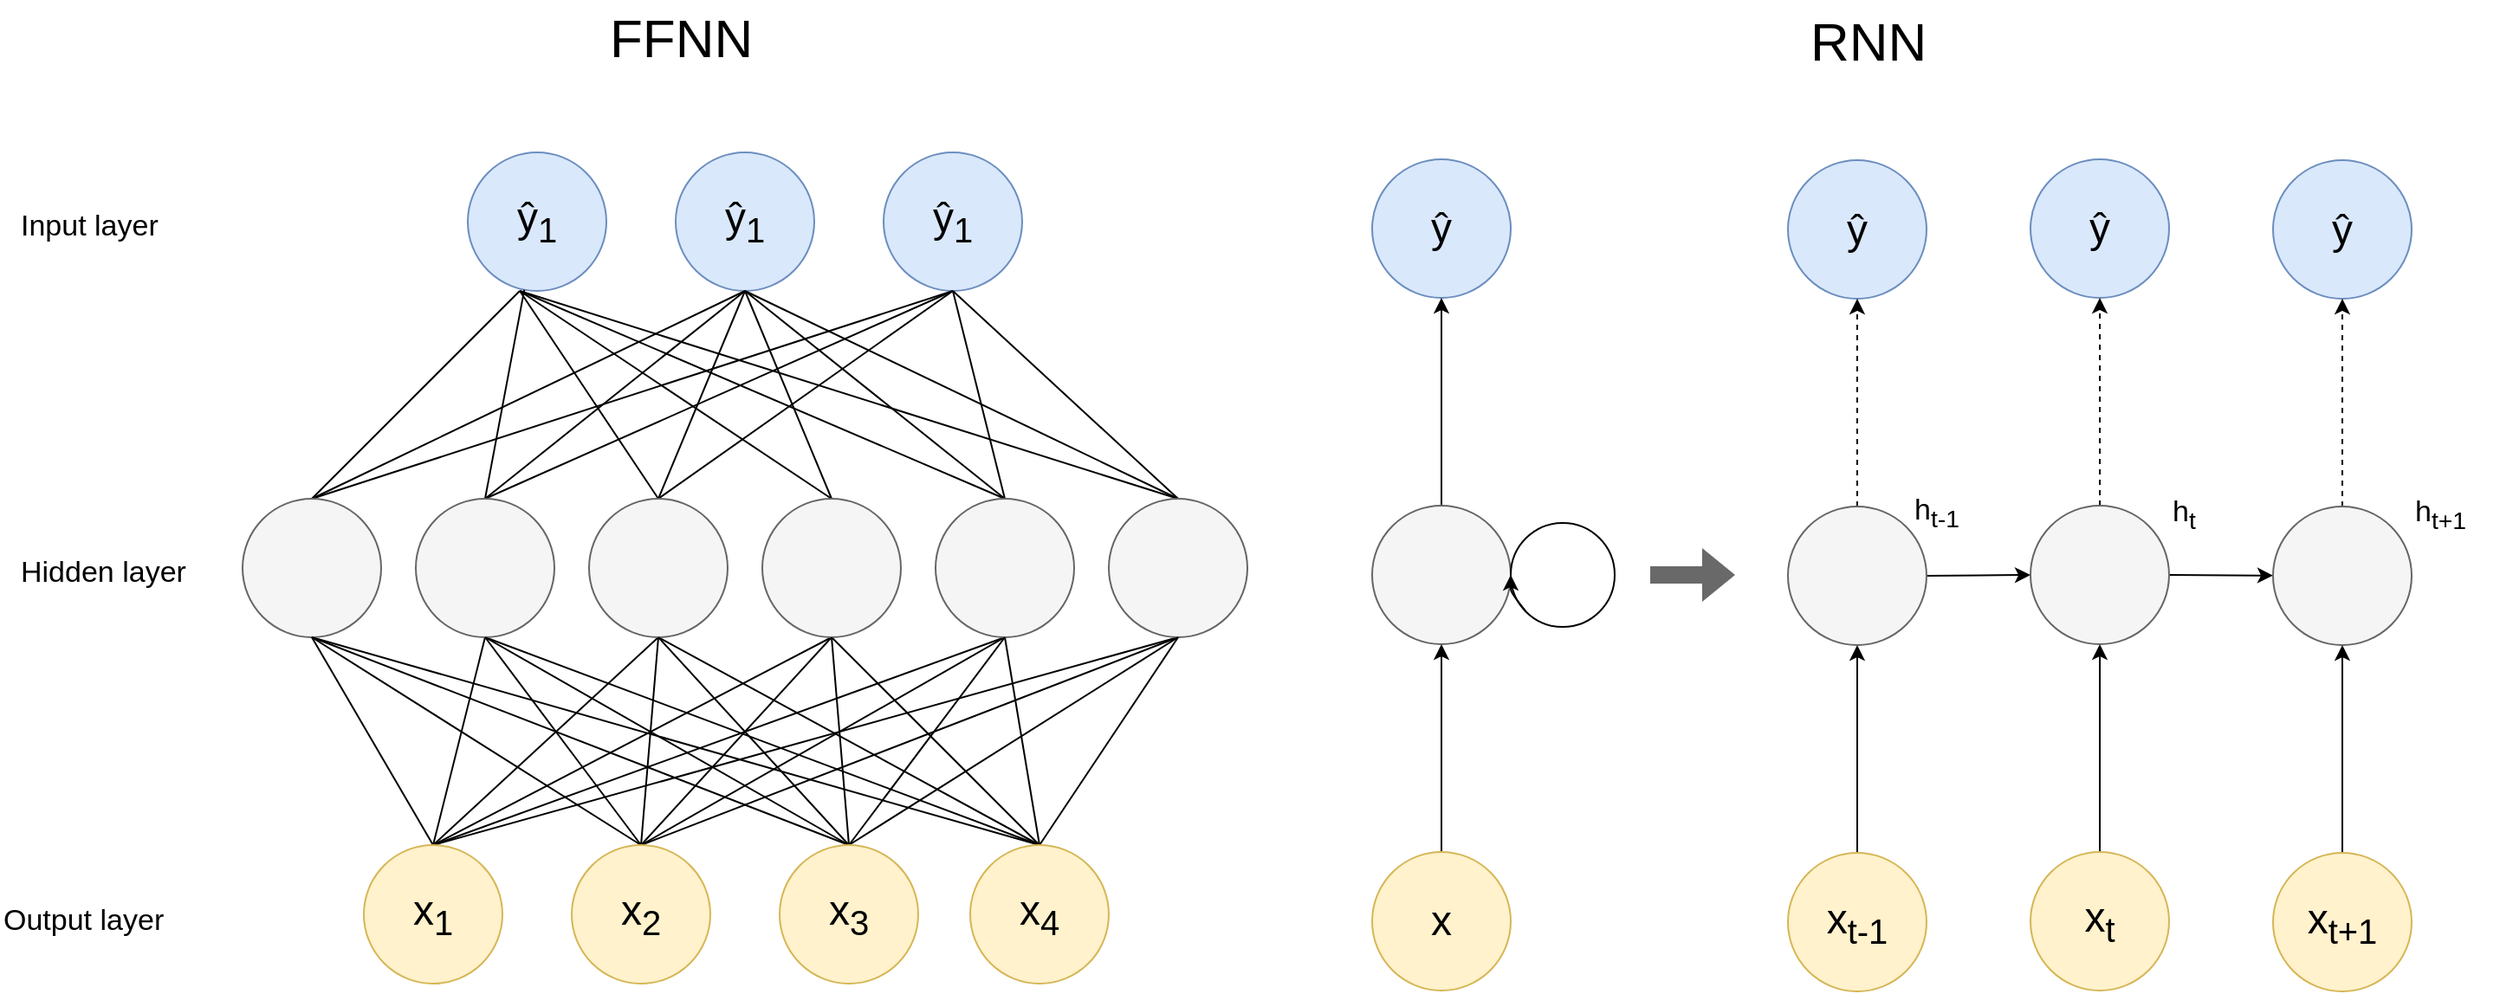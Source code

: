 <mxfile version="12.0.2" type="google" pages="1"><diagram id="6tZ1DH7E6ny4PD2339aO" name="Page-1"><mxGraphModel dx="1408" dy="731" grid="1" gridSize="10" guides="1" tooltips="1" connect="1" arrows="1" fold="1" page="1" pageScale="1" pageWidth="827" pageHeight="1169" math="0" shadow="0"><root><mxCell id="0"/><mxCell id="1" parent="0"/><mxCell id="3XnDfPfUMfJnyIYUc-AN-1" value="&lt;font style=&quot;font-size: 24px&quot;&gt;ŷ&lt;sub&gt;1&lt;/sub&gt;&lt;/font&gt;" style="ellipse;whiteSpace=wrap;html=1;aspect=fixed;fillColor=#dae8fc;strokeColor=#6c8ebf;" parent="1" vertex="1"><mxGeometry x="300" y="129" width="80" height="80" as="geometry"/></mxCell><mxCell id="3XnDfPfUMfJnyIYUc-AN-2" value="&lt;font style=&quot;font-size: 24px&quot;&gt;&lt;span&gt;ŷ&lt;/span&gt;&lt;sub&gt;1&lt;/sub&gt;&lt;/font&gt;" style="ellipse;whiteSpace=wrap;html=1;aspect=fixed;fillColor=#dae8fc;strokeColor=#6c8ebf;" parent="1" vertex="1"><mxGeometry x="420" y="129" width="80" height="80" as="geometry"/></mxCell><mxCell id="3XnDfPfUMfJnyIYUc-AN-27" style="edgeStyle=none;rounded=0;orthogonalLoop=1;jettySize=auto;html=1;exitX=0.5;exitY=1;exitDx=0;exitDy=0;endArrow=none;endFill=0;" parent="1" source="3XnDfPfUMfJnyIYUc-AN-3" edge="1"><mxGeometry relative="1" as="geometry"><mxPoint x="410" y="329" as="targetPoint"/></mxGeometry></mxCell><mxCell id="3XnDfPfUMfJnyIYUc-AN-3" value="&lt;font style=&quot;font-size: 24px&quot;&gt;&lt;span&gt;ŷ&lt;/span&gt;&lt;sub&gt;1&lt;/sub&gt;&lt;/font&gt;" style="ellipse;whiteSpace=wrap;html=1;aspect=fixed;fillColor=#dae8fc;strokeColor=#6c8ebf;" parent="1" vertex="1"><mxGeometry x="540" y="129" width="80" height="80" as="geometry"/></mxCell><mxCell id="3XnDfPfUMfJnyIYUc-AN-15" style="rounded=0;orthogonalLoop=1;jettySize=auto;html=1;exitX=0.5;exitY=0;exitDx=0;exitDy=0;entryX=0.375;entryY=1;entryDx=0;entryDy=0;endArrow=none;endFill=0;entryPerimeter=0;" parent="1" source="3XnDfPfUMfJnyIYUc-AN-4" target="3XnDfPfUMfJnyIYUc-AN-1" edge="1"><mxGeometry relative="1" as="geometry"/></mxCell><mxCell id="3XnDfPfUMfJnyIYUc-AN-21" style="edgeStyle=none;rounded=0;orthogonalLoop=1;jettySize=auto;html=1;exitX=0.5;exitY=0;exitDx=0;exitDy=0;entryX=0.5;entryY=1;entryDx=0;entryDy=0;endArrow=none;endFill=0;" parent="1" source="3XnDfPfUMfJnyIYUc-AN-4" target="3XnDfPfUMfJnyIYUc-AN-2" edge="1"><mxGeometry relative="1" as="geometry"/></mxCell><mxCell id="3XnDfPfUMfJnyIYUc-AN-29" style="edgeStyle=none;rounded=0;orthogonalLoop=1;jettySize=auto;html=1;exitX=0.5;exitY=0;exitDx=0;exitDy=0;endArrow=none;endFill=0;" parent="1" source="3XnDfPfUMfJnyIYUc-AN-4" edge="1"><mxGeometry relative="1" as="geometry"><mxPoint x="580" y="209" as="targetPoint"/></mxGeometry></mxCell><mxCell id="3XnDfPfUMfJnyIYUc-AN-52" style="edgeStyle=none;rounded=0;orthogonalLoop=1;jettySize=auto;html=1;exitX=0.5;exitY=1;exitDx=0;exitDy=0;endArrow=none;endFill=0;entryX=0.5;entryY=0;entryDx=0;entryDy=0;" parent="1" source="3XnDfPfUMfJnyIYUc-AN-4" target="3XnDfPfUMfJnyIYUc-AN-14" edge="1"><mxGeometry relative="1" as="geometry"><mxPoint x="570" y="529" as="targetPoint"/></mxGeometry></mxCell><mxCell id="3XnDfPfUMfJnyIYUc-AN-4" value="" style="ellipse;whiteSpace=wrap;html=1;aspect=fixed;fillColor=#f5f5f5;strokeColor=#666666;fontColor=#333333;" parent="1" vertex="1"><mxGeometry x="170" y="329" width="80" height="80" as="geometry"/></mxCell><mxCell id="3XnDfPfUMfJnyIYUc-AN-16" style="edgeStyle=none;rounded=0;orthogonalLoop=1;jettySize=auto;html=1;exitX=0.5;exitY=0;exitDx=0;exitDy=0;endArrow=none;endFill=0;" parent="1" source="3XnDfPfUMfJnyIYUc-AN-6" target="3XnDfPfUMfJnyIYUc-AN-1" edge="1"><mxGeometry relative="1" as="geometry"/></mxCell><mxCell id="3XnDfPfUMfJnyIYUc-AN-22" style="edgeStyle=none;rounded=0;orthogonalLoop=1;jettySize=auto;html=1;exitX=0.5;exitY=0;exitDx=0;exitDy=0;endArrow=none;endFill=0;" parent="1" source="3XnDfPfUMfJnyIYUc-AN-6" edge="1"><mxGeometry relative="1" as="geometry"><mxPoint x="460" y="209" as="targetPoint"/></mxGeometry></mxCell><mxCell id="3XnDfPfUMfJnyIYUc-AN-28" style="edgeStyle=none;rounded=0;orthogonalLoop=1;jettySize=auto;html=1;exitX=0.5;exitY=0;exitDx=0;exitDy=0;endArrow=none;endFill=0;" parent="1" source="3XnDfPfUMfJnyIYUc-AN-6" edge="1"><mxGeometry relative="1" as="geometry"><mxPoint x="580" y="209" as="targetPoint"/></mxGeometry></mxCell><mxCell id="3XnDfPfUMfJnyIYUc-AN-36" style="edgeStyle=none;rounded=0;orthogonalLoop=1;jettySize=auto;html=1;exitX=0.5;exitY=1;exitDx=0;exitDy=0;entryX=0.5;entryY=0;entryDx=0;entryDy=0;endArrow=none;endFill=0;" parent="1" source="3XnDfPfUMfJnyIYUc-AN-6" target="3XnDfPfUMfJnyIYUc-AN-12" edge="1"><mxGeometry relative="1" as="geometry"/></mxCell><mxCell id="3XnDfPfUMfJnyIYUc-AN-42" style="edgeStyle=none;rounded=0;orthogonalLoop=1;jettySize=auto;html=1;exitX=0.5;exitY=1;exitDx=0;exitDy=0;endArrow=none;endFill=0;entryX=0.5;entryY=0;entryDx=0;entryDy=0;" parent="1" source="3XnDfPfUMfJnyIYUc-AN-6" target="3XnDfPfUMfJnyIYUc-AN-13" edge="1"><mxGeometry relative="1" as="geometry"><mxPoint x="460" y="529" as="targetPoint"/></mxGeometry></mxCell><mxCell id="3XnDfPfUMfJnyIYUc-AN-51" style="edgeStyle=none;rounded=0;orthogonalLoop=1;jettySize=auto;html=1;exitX=0.5;exitY=1;exitDx=0;exitDy=0;endArrow=none;endFill=0;entryX=0.5;entryY=0;entryDx=0;entryDy=0;" parent="1" source="3XnDfPfUMfJnyIYUc-AN-6" target="3XnDfPfUMfJnyIYUc-AN-14" edge="1"><mxGeometry relative="1" as="geometry"><mxPoint x="580" y="529" as="targetPoint"/></mxGeometry></mxCell><mxCell id="3XnDfPfUMfJnyIYUc-AN-6" value="" style="ellipse;whiteSpace=wrap;html=1;aspect=fixed;fillColor=#f5f5f5;strokeColor=#666666;fontColor=#333333;" parent="1" vertex="1"><mxGeometry x="270" y="329" width="80" height="80" as="geometry"/></mxCell><mxCell id="3XnDfPfUMfJnyIYUc-AN-17" style="edgeStyle=none;rounded=0;orthogonalLoop=1;jettySize=auto;html=1;exitX=0.5;exitY=0;exitDx=0;exitDy=0;endArrow=none;endFill=0;" parent="1" source="3XnDfPfUMfJnyIYUc-AN-8" edge="1"><mxGeometry relative="1" as="geometry"><mxPoint x="330" y="209" as="targetPoint"/></mxGeometry></mxCell><mxCell id="3XnDfPfUMfJnyIYUc-AN-23" style="edgeStyle=none;rounded=0;orthogonalLoop=1;jettySize=auto;html=1;exitX=0.5;exitY=0;exitDx=0;exitDy=0;endArrow=none;endFill=0;" parent="1" source="3XnDfPfUMfJnyIYUc-AN-8" edge="1"><mxGeometry relative="1" as="geometry"><mxPoint x="460" y="209" as="targetPoint"/></mxGeometry></mxCell><mxCell id="3XnDfPfUMfJnyIYUc-AN-37" style="edgeStyle=none;rounded=0;orthogonalLoop=1;jettySize=auto;html=1;exitX=0.5;exitY=1;exitDx=0;exitDy=0;endArrow=none;endFill=0;" parent="1" source="3XnDfPfUMfJnyIYUc-AN-8" edge="1"><mxGeometry relative="1" as="geometry"><mxPoint x="280" y="529" as="targetPoint"/></mxGeometry></mxCell><mxCell id="3XnDfPfUMfJnyIYUc-AN-43" style="edgeStyle=none;rounded=0;orthogonalLoop=1;jettySize=auto;html=1;exitX=0.5;exitY=1;exitDx=0;exitDy=0;endArrow=none;endFill=0;entryX=0.5;entryY=0;entryDx=0;entryDy=0;" parent="1" source="3XnDfPfUMfJnyIYUc-AN-8" target="3XnDfPfUMfJnyIYUc-AN-13" edge="1"><mxGeometry relative="1" as="geometry"><mxPoint x="400" y="519" as="targetPoint"/></mxGeometry></mxCell><mxCell id="3XnDfPfUMfJnyIYUc-AN-50" style="edgeStyle=none;rounded=0;orthogonalLoop=1;jettySize=auto;html=1;exitX=0.5;exitY=1;exitDx=0;exitDy=0;endArrow=none;endFill=0;" parent="1" source="3XnDfPfUMfJnyIYUc-AN-8" edge="1"><mxGeometry relative="1" as="geometry"><mxPoint x="630" y="529" as="targetPoint"/></mxGeometry></mxCell><mxCell id="3XnDfPfUMfJnyIYUc-AN-8" value="" style="ellipse;whiteSpace=wrap;html=1;aspect=fixed;fillColor=#f5f5f5;strokeColor=#666666;fontColor=#333333;" parent="1" vertex="1"><mxGeometry x="370" y="329" width="80" height="80" as="geometry"/></mxCell><mxCell id="3XnDfPfUMfJnyIYUc-AN-18" style="edgeStyle=none;rounded=0;orthogonalLoop=1;jettySize=auto;html=1;exitX=0.5;exitY=0;exitDx=0;exitDy=0;endArrow=none;endFill=0;" parent="1" source="3XnDfPfUMfJnyIYUc-AN-9" edge="1"><mxGeometry relative="1" as="geometry"><mxPoint x="330" y="209" as="targetPoint"/></mxGeometry></mxCell><mxCell id="3XnDfPfUMfJnyIYUc-AN-24" style="edgeStyle=none;rounded=0;orthogonalLoop=1;jettySize=auto;html=1;exitX=0.5;exitY=0;exitDx=0;exitDy=0;endArrow=none;endFill=0;" parent="1" source="3XnDfPfUMfJnyIYUc-AN-9" edge="1"><mxGeometry relative="1" as="geometry"><mxPoint x="460" y="209" as="targetPoint"/></mxGeometry></mxCell><mxCell id="3XnDfPfUMfJnyIYUc-AN-38" style="edgeStyle=none;rounded=0;orthogonalLoop=1;jettySize=auto;html=1;exitX=0.5;exitY=1;exitDx=0;exitDy=0;endArrow=none;endFill=0;" parent="1" source="3XnDfPfUMfJnyIYUc-AN-9" edge="1"><mxGeometry relative="1" as="geometry"><mxPoint x="280" y="529" as="targetPoint"/></mxGeometry></mxCell><mxCell id="3XnDfPfUMfJnyIYUc-AN-44" style="edgeStyle=none;rounded=0;orthogonalLoop=1;jettySize=auto;html=1;exitX=0.5;exitY=1;exitDx=0;exitDy=0;endArrow=none;endFill=0;entryX=0.5;entryY=0;entryDx=0;entryDy=0;" parent="1" source="3XnDfPfUMfJnyIYUc-AN-9" target="3XnDfPfUMfJnyIYUc-AN-13" edge="1"><mxGeometry relative="1" as="geometry"><mxPoint x="460" y="529" as="targetPoint"/></mxGeometry></mxCell><mxCell id="3XnDfPfUMfJnyIYUc-AN-49" style="edgeStyle=none;rounded=0;orthogonalLoop=1;jettySize=auto;html=1;exitX=0.5;exitY=1;exitDx=0;exitDy=0;endArrow=none;endFill=0;entryX=0.5;entryY=0;entryDx=0;entryDy=0;" parent="1" source="3XnDfPfUMfJnyIYUc-AN-9" target="3XnDfPfUMfJnyIYUc-AN-14" edge="1"><mxGeometry relative="1" as="geometry"><mxPoint x="580" y="529" as="targetPoint"/></mxGeometry></mxCell><mxCell id="3XnDfPfUMfJnyIYUc-AN-9" value="" style="ellipse;whiteSpace=wrap;html=1;aspect=fixed;fillColor=#f5f5f5;strokeColor=#666666;fontColor=#333333;" parent="1" vertex="1"><mxGeometry x="470" y="329" width="80" height="80" as="geometry"/></mxCell><mxCell id="3XnDfPfUMfJnyIYUc-AN-19" style="edgeStyle=none;rounded=0;orthogonalLoop=1;jettySize=auto;html=1;exitX=0.5;exitY=0;exitDx=0;exitDy=0;endArrow=none;endFill=0;" parent="1" source="3XnDfPfUMfJnyIYUc-AN-10" edge="1"><mxGeometry relative="1" as="geometry"><mxPoint x="330" y="209" as="targetPoint"/></mxGeometry></mxCell><mxCell id="3XnDfPfUMfJnyIYUc-AN-25" style="edgeStyle=none;rounded=0;orthogonalLoop=1;jettySize=auto;html=1;exitX=0.5;exitY=0;exitDx=0;exitDy=0;endArrow=none;endFill=0;" parent="1" source="3XnDfPfUMfJnyIYUc-AN-10" edge="1"><mxGeometry relative="1" as="geometry"><mxPoint x="460" y="209" as="targetPoint"/></mxGeometry></mxCell><mxCell id="3XnDfPfUMfJnyIYUc-AN-30" style="edgeStyle=none;rounded=0;orthogonalLoop=1;jettySize=auto;html=1;exitX=0.5;exitY=0;exitDx=0;exitDy=0;endArrow=none;endFill=0;" parent="1" source="3XnDfPfUMfJnyIYUc-AN-10" edge="1"><mxGeometry relative="1" as="geometry"><mxPoint x="580" y="209" as="targetPoint"/></mxGeometry></mxCell><mxCell id="3XnDfPfUMfJnyIYUc-AN-39" style="edgeStyle=none;rounded=0;orthogonalLoop=1;jettySize=auto;html=1;exitX=0.5;exitY=1;exitDx=0;exitDy=0;endArrow=none;endFill=0;" parent="1" source="3XnDfPfUMfJnyIYUc-AN-10" edge="1"><mxGeometry relative="1" as="geometry"><mxPoint x="280" y="529" as="targetPoint"/></mxGeometry></mxCell><mxCell id="3XnDfPfUMfJnyIYUc-AN-45" style="edgeStyle=none;rounded=0;orthogonalLoop=1;jettySize=auto;html=1;exitX=0.5;exitY=1;exitDx=0;exitDy=0;endArrow=none;endFill=0;entryX=0.5;entryY=0;entryDx=0;entryDy=0;" parent="1" source="3XnDfPfUMfJnyIYUc-AN-10" target="3XnDfPfUMfJnyIYUc-AN-13" edge="1"><mxGeometry relative="1" as="geometry"><mxPoint x="460" y="529" as="targetPoint"/></mxGeometry></mxCell><mxCell id="3XnDfPfUMfJnyIYUc-AN-48" style="edgeStyle=none;rounded=0;orthogonalLoop=1;jettySize=auto;html=1;exitX=0.5;exitY=1;exitDx=0;exitDy=0;entryX=0.5;entryY=0;entryDx=0;entryDy=0;endArrow=none;endFill=0;" parent="1" source="3XnDfPfUMfJnyIYUc-AN-10" target="3XnDfPfUMfJnyIYUc-AN-14" edge="1"><mxGeometry relative="1" as="geometry"/></mxCell><mxCell id="3XnDfPfUMfJnyIYUc-AN-10" value="" style="ellipse;whiteSpace=wrap;html=1;aspect=fixed;fillColor=#f5f5f5;strokeColor=#666666;fontColor=#333333;" parent="1" vertex="1"><mxGeometry x="570" y="329" width="80" height="80" as="geometry"/></mxCell><mxCell id="3XnDfPfUMfJnyIYUc-AN-20" style="edgeStyle=none;rounded=0;orthogonalLoop=1;jettySize=auto;html=1;exitX=0.5;exitY=0;exitDx=0;exitDy=0;endArrow=none;endFill=0;" parent="1" source="3XnDfPfUMfJnyIYUc-AN-11" edge="1"><mxGeometry relative="1" as="geometry"><mxPoint x="330" y="209" as="targetPoint"/></mxGeometry></mxCell><mxCell id="3XnDfPfUMfJnyIYUc-AN-26" style="edgeStyle=none;rounded=0;orthogonalLoop=1;jettySize=auto;html=1;exitX=0.5;exitY=0;exitDx=0;exitDy=0;entryX=0.5;entryY=1;entryDx=0;entryDy=0;endArrow=none;endFill=0;" parent="1" source="3XnDfPfUMfJnyIYUc-AN-11" target="3XnDfPfUMfJnyIYUc-AN-2" edge="1"><mxGeometry relative="1" as="geometry"/></mxCell><mxCell id="3XnDfPfUMfJnyIYUc-AN-31" style="edgeStyle=none;rounded=0;orthogonalLoop=1;jettySize=auto;html=1;exitX=0.5;exitY=0;exitDx=0;exitDy=0;endArrow=none;endFill=0;" parent="1" source="3XnDfPfUMfJnyIYUc-AN-11" edge="1"><mxGeometry relative="1" as="geometry"><mxPoint x="580" y="209" as="targetPoint"/></mxGeometry></mxCell><mxCell id="3XnDfPfUMfJnyIYUc-AN-40" style="edgeStyle=none;rounded=0;orthogonalLoop=1;jettySize=auto;html=1;exitX=0.5;exitY=1;exitDx=0;exitDy=0;endArrow=none;endFill=0;" parent="1" source="3XnDfPfUMfJnyIYUc-AN-11" edge="1"><mxGeometry relative="1" as="geometry"><mxPoint x="280" y="529" as="targetPoint"/></mxGeometry></mxCell><mxCell id="3XnDfPfUMfJnyIYUc-AN-46" style="edgeStyle=none;rounded=0;orthogonalLoop=1;jettySize=auto;html=1;exitX=0.5;exitY=1;exitDx=0;exitDy=0;endArrow=none;endFill=0;entryX=0.5;entryY=0;entryDx=0;entryDy=0;" parent="1" source="3XnDfPfUMfJnyIYUc-AN-11" target="3XnDfPfUMfJnyIYUc-AN-13" edge="1"><mxGeometry relative="1" as="geometry"><mxPoint x="460" y="529" as="targetPoint"/></mxGeometry></mxCell><mxCell id="3XnDfPfUMfJnyIYUc-AN-11" value="" style="ellipse;whiteSpace=wrap;html=1;aspect=fixed;fillColor=#f5f5f5;strokeColor=#666666;fontColor=#333333;" parent="1" vertex="1"><mxGeometry x="670" y="329" width="80" height="80" as="geometry"/></mxCell><mxCell id="3XnDfPfUMfJnyIYUc-AN-35" style="edgeStyle=none;rounded=0;orthogonalLoop=1;jettySize=auto;html=1;exitX=0.5;exitY=0;exitDx=0;exitDy=0;entryX=0.5;entryY=1;entryDx=0;entryDy=0;endArrow=none;endFill=0;" parent="1" source="3XnDfPfUMfJnyIYUc-AN-12" target="3XnDfPfUMfJnyIYUc-AN-4" edge="1"><mxGeometry relative="1" as="geometry"/></mxCell><mxCell id="3XnDfPfUMfJnyIYUc-AN-12" value="&lt;font style=&quot;font-size: 24px&quot;&gt;x&lt;sub&gt;1&lt;/sub&gt;&lt;/font&gt;" style="ellipse;whiteSpace=wrap;html=1;aspect=fixed;fillColor=#fff2cc;strokeColor=#d6b656;" parent="1" vertex="1"><mxGeometry x="240" y="529" width="80" height="80" as="geometry"/></mxCell><mxCell id="3XnDfPfUMfJnyIYUc-AN-41" style="edgeStyle=none;rounded=0;orthogonalLoop=1;jettySize=auto;html=1;exitX=0.5;exitY=0;exitDx=0;exitDy=0;entryX=0.5;entryY=1;entryDx=0;entryDy=0;endArrow=none;endFill=0;" parent="1" source="3XnDfPfUMfJnyIYUc-AN-13" target="3XnDfPfUMfJnyIYUc-AN-4" edge="1"><mxGeometry relative="1" as="geometry"/></mxCell><mxCell id="3XnDfPfUMfJnyIYUc-AN-13" value="&lt;font style=&quot;font-size: 24px&quot;&gt;x&lt;sub&gt;2&lt;/sub&gt;&lt;/font&gt;" style="ellipse;whiteSpace=wrap;html=1;aspect=fixed;fillColor=#fff2cc;strokeColor=#d6b656;" parent="1" vertex="1"><mxGeometry x="360" y="529" width="80" height="80" as="geometry"/></mxCell><mxCell id="3XnDfPfUMfJnyIYUc-AN-47" style="edgeStyle=none;rounded=0;orthogonalLoop=1;jettySize=auto;html=1;exitX=0.5;exitY=0;exitDx=0;exitDy=0;endArrow=none;endFill=0;" parent="1" source="3XnDfPfUMfJnyIYUc-AN-14" edge="1"><mxGeometry relative="1" as="geometry"><mxPoint x="710" y="409" as="targetPoint"/></mxGeometry></mxCell><mxCell id="3XnDfPfUMfJnyIYUc-AN-14" value="&lt;font style=&quot;font-size: 24px&quot;&gt;x&lt;sub&gt;4&lt;/sub&gt;&lt;/font&gt;" style="ellipse;whiteSpace=wrap;html=1;aspect=fixed;fillColor=#fff2cc;strokeColor=#d6b656;" parent="1" vertex="1"><mxGeometry x="590" y="529" width="80" height="80" as="geometry"/></mxCell><mxCell id="3XnDfPfUMfJnyIYUc-AN-57" value="&lt;span&gt;&lt;font style=&quot;font-size: 24px&quot;&gt;ŷ&lt;/font&gt;&lt;/span&gt;" style="ellipse;whiteSpace=wrap;html=1;aspect=fixed;fillColor=#dae8fc;strokeColor=#6c8ebf;" parent="1" vertex="1"><mxGeometry x="822" y="133" width="80" height="80" as="geometry"/></mxCell><mxCell id="3XnDfPfUMfJnyIYUc-AN-58" style="edgeStyle=none;rounded=0;orthogonalLoop=1;jettySize=auto;html=1;exitX=0.5;exitY=0;exitDx=0;exitDy=0;endArrow=classic;endFill=1;" parent="1" source="3XnDfPfUMfJnyIYUc-AN-61" edge="1"><mxGeometry relative="1" as="geometry"><mxPoint x="862" y="213" as="targetPoint"/><mxPoint x="892" y="333" as="sourcePoint"/></mxGeometry></mxCell><mxCell id="3XnDfPfUMfJnyIYUc-AN-59" style="edgeStyle=none;rounded=0;orthogonalLoop=1;jettySize=auto;html=1;exitX=0.5;exitY=1;exitDx=0;exitDy=0;entryX=0.5;entryY=0;entryDx=0;entryDy=0;endArrow=none;endFill=0;startArrow=classic;startFill=1;" parent="1" source="3XnDfPfUMfJnyIYUc-AN-61" target="3XnDfPfUMfJnyIYUc-AN-60" edge="1"><mxGeometry relative="1" as="geometry"><mxPoint x="892" y="413" as="sourcePoint"/></mxGeometry></mxCell><mxCell id="3XnDfPfUMfJnyIYUc-AN-60" value="&lt;font style=&quot;font-size: 24px&quot;&gt;x&lt;/font&gt;" style="ellipse;whiteSpace=wrap;html=1;aspect=fixed;fillColor=#fff2cc;strokeColor=#d6b656;" parent="1" vertex="1"><mxGeometry x="822" y="533" width="80" height="80" as="geometry"/></mxCell><mxCell id="3XnDfPfUMfJnyIYUc-AN-61" value="" style="ellipse;whiteSpace=wrap;html=1;aspect=fixed;fillColor=#f5f5f5;strokeColor=#666666;fontColor=#333333;" parent="1" vertex="1"><mxGeometry x="822" y="333" width="80" height="80" as="geometry"/></mxCell><mxCell id="3XnDfPfUMfJnyIYUc-AN-64" value="" style="ellipse;whiteSpace=wrap;html=1;aspect=fixed;" parent="1" vertex="1"><mxGeometry x="902" y="343" width="60" height="60" as="geometry"/></mxCell><mxCell id="3XnDfPfUMfJnyIYUc-AN-65" value="" style="endArrow=classic;html=1;exitX=0;exitY=1;exitDx=0;exitDy=0;entryX=0;entryY=0.5;entryDx=0;entryDy=0;" parent="1" source="3XnDfPfUMfJnyIYUc-AN-64" target="3XnDfPfUMfJnyIYUc-AN-64" edge="1"><mxGeometry width="50" height="50" relative="1" as="geometry"><mxPoint x="742" y="463" as="sourcePoint"/><mxPoint x="792" y="413" as="targetPoint"/><Array as="points"><mxPoint x="902" y="383"/></Array></mxGeometry></mxCell><mxCell id="3XnDfPfUMfJnyIYUc-AN-68" style="edgeStyle=none;curved=1;orthogonalLoop=1;jettySize=auto;html=1;exitX=0.5;exitY=0;exitDx=0;exitDy=0;entryX=0.5;entryY=1;entryDx=0;entryDy=0;endArrow=none;endFill=0;" parent="1" source="3XnDfPfUMfJnyIYUc-AN-67" target="3XnDfPfUMfJnyIYUc-AN-11" edge="1"><mxGeometry relative="1" as="geometry"/></mxCell><mxCell id="3XnDfPfUMfJnyIYUc-AN-69" style="edgeStyle=none;curved=1;orthogonalLoop=1;jettySize=auto;html=1;exitX=0.5;exitY=0;exitDx=0;exitDy=0;entryX=0.5;entryY=1;entryDx=0;entryDy=0;endArrow=none;endFill=0;" parent="1" source="3XnDfPfUMfJnyIYUc-AN-67" target="3XnDfPfUMfJnyIYUc-AN-10" edge="1"><mxGeometry relative="1" as="geometry"/></mxCell><mxCell id="3XnDfPfUMfJnyIYUc-AN-70" style="edgeStyle=none;curved=1;orthogonalLoop=1;jettySize=auto;html=1;exitX=0.5;exitY=0;exitDx=0;exitDy=0;entryX=0.5;entryY=1;entryDx=0;entryDy=0;endArrow=none;endFill=0;" parent="1" source="3XnDfPfUMfJnyIYUc-AN-67" target="3XnDfPfUMfJnyIYUc-AN-9" edge="1"><mxGeometry relative="1" as="geometry"/></mxCell><mxCell id="3XnDfPfUMfJnyIYUc-AN-71" style="edgeStyle=none;curved=1;orthogonalLoop=1;jettySize=auto;html=1;exitX=0.5;exitY=0;exitDx=0;exitDy=0;endArrow=none;endFill=0;entryX=0.5;entryY=1;entryDx=0;entryDy=0;" parent="1" source="3XnDfPfUMfJnyIYUc-AN-67" target="3XnDfPfUMfJnyIYUc-AN-8" edge="1"><mxGeometry relative="1" as="geometry"><mxPoint x="410" y="419" as="targetPoint"/></mxGeometry></mxCell><mxCell id="3XnDfPfUMfJnyIYUc-AN-72" style="edgeStyle=none;curved=1;orthogonalLoop=1;jettySize=auto;html=1;exitX=0.5;exitY=0;exitDx=0;exitDy=0;endArrow=none;endFill=0;entryX=0.5;entryY=1;entryDx=0;entryDy=0;" parent="1" source="3XnDfPfUMfJnyIYUc-AN-67" target="3XnDfPfUMfJnyIYUc-AN-6" edge="1"><mxGeometry relative="1" as="geometry"><mxPoint x="320" y="409" as="targetPoint"/></mxGeometry></mxCell><mxCell id="3XnDfPfUMfJnyIYUc-AN-73" style="edgeStyle=none;curved=1;orthogonalLoop=1;jettySize=auto;html=1;exitX=0.5;exitY=0;exitDx=0;exitDy=0;endArrow=none;endFill=0;" parent="1" source="3XnDfPfUMfJnyIYUc-AN-67" edge="1"><mxGeometry relative="1" as="geometry"><mxPoint x="210" y="409" as="targetPoint"/></mxGeometry></mxCell><mxCell id="3XnDfPfUMfJnyIYUc-AN-67" value="&lt;font style=&quot;font-size: 24px&quot;&gt;x&lt;sub&gt;3&lt;/sub&gt;&lt;/font&gt;" style="ellipse;whiteSpace=wrap;html=1;aspect=fixed;fillColor=#fff2cc;strokeColor=#d6b656;" parent="1" vertex="1"><mxGeometry x="480" y="529" width="80" height="80" as="geometry"/></mxCell><mxCell id="3XnDfPfUMfJnyIYUc-AN-77" value="&lt;span&gt;&lt;font style=&quot;font-size: 24px&quot;&gt;ŷ&lt;/font&gt;&lt;/span&gt;" style="ellipse;whiteSpace=wrap;html=1;aspect=fixed;fillColor=#dae8fc;strokeColor=#6c8ebf;" parent="1" vertex="1"><mxGeometry x="1062" y="133.5" width="80" height="80" as="geometry"/></mxCell><mxCell id="3XnDfPfUMfJnyIYUc-AN-78" style="edgeStyle=none;rounded=0;orthogonalLoop=1;jettySize=auto;html=1;exitX=0.5;exitY=0;exitDx=0;exitDy=0;endArrow=classic;endFill=1;dashed=1;" parent="1" source="3XnDfPfUMfJnyIYUc-AN-81" edge="1"><mxGeometry relative="1" as="geometry"><mxPoint x="1102" y="213.5" as="targetPoint"/><mxPoint x="1132" y="333.5" as="sourcePoint"/></mxGeometry></mxCell><mxCell id="3XnDfPfUMfJnyIYUc-AN-79" style="edgeStyle=none;rounded=0;orthogonalLoop=1;jettySize=auto;html=1;exitX=0.5;exitY=1;exitDx=0;exitDy=0;entryX=0.5;entryY=0;entryDx=0;entryDy=0;endArrow=none;endFill=0;startArrow=classic;startFill=1;" parent="1" source="3XnDfPfUMfJnyIYUc-AN-81" target="3XnDfPfUMfJnyIYUc-AN-80" edge="1"><mxGeometry relative="1" as="geometry"><mxPoint x="1132" y="413.5" as="sourcePoint"/></mxGeometry></mxCell><mxCell id="3XnDfPfUMfJnyIYUc-AN-80" value="&lt;font style=&quot;font-size: 24px&quot;&gt;x&lt;sub&gt;t-1&lt;/sub&gt;&lt;/font&gt;" style="ellipse;whiteSpace=wrap;html=1;aspect=fixed;fillColor=#fff2cc;strokeColor=#d6b656;" parent="1" vertex="1"><mxGeometry x="1062" y="533.5" width="80" height="80" as="geometry"/></mxCell><mxCell id="3XnDfPfUMfJnyIYUc-AN-95" style="edgeStyle=none;curved=1;orthogonalLoop=1;jettySize=auto;html=1;exitX=1;exitY=0.5;exitDx=0;exitDy=0;entryX=0;entryY=0.5;entryDx=0;entryDy=0;endArrow=classic;endFill=1;" parent="1" source="3XnDfPfUMfJnyIYUc-AN-81" target="3XnDfPfUMfJnyIYUc-AN-87" edge="1"><mxGeometry relative="1" as="geometry"/></mxCell><mxCell id="3XnDfPfUMfJnyIYUc-AN-81" value="" style="ellipse;whiteSpace=wrap;html=1;aspect=fixed;fillColor=#f5f5f5;strokeColor=#666666;fontColor=#333333;" parent="1" vertex="1"><mxGeometry x="1062" y="333.5" width="80" height="80" as="geometry"/></mxCell><mxCell id="3XnDfPfUMfJnyIYUc-AN-83" value="&lt;span&gt;&lt;font style=&quot;font-size: 24px&quot;&gt;ŷ&lt;/font&gt;&lt;/span&gt;" style="ellipse;whiteSpace=wrap;html=1;aspect=fixed;fillColor=#dae8fc;strokeColor=#6c8ebf;" parent="1" vertex="1"><mxGeometry x="1202" y="133" width="80" height="80" as="geometry"/></mxCell><mxCell id="3XnDfPfUMfJnyIYUc-AN-84" style="edgeStyle=none;rounded=0;orthogonalLoop=1;jettySize=auto;html=1;exitX=0.5;exitY=0;exitDx=0;exitDy=0;endArrow=classic;endFill=1;dashed=1;" parent="1" source="3XnDfPfUMfJnyIYUc-AN-87" edge="1"><mxGeometry relative="1" as="geometry"><mxPoint x="1242" y="213" as="targetPoint"/><mxPoint x="1272" y="333" as="sourcePoint"/></mxGeometry></mxCell><mxCell id="3XnDfPfUMfJnyIYUc-AN-85" style="edgeStyle=none;rounded=0;orthogonalLoop=1;jettySize=auto;html=1;exitX=0.5;exitY=1;exitDx=0;exitDy=0;entryX=0.5;entryY=0;entryDx=0;entryDy=0;endArrow=none;endFill=0;startArrow=classic;startFill=1;" parent="1" source="3XnDfPfUMfJnyIYUc-AN-87" target="3XnDfPfUMfJnyIYUc-AN-86" edge="1"><mxGeometry relative="1" as="geometry"><mxPoint x="1272" y="413" as="sourcePoint"/></mxGeometry></mxCell><mxCell id="3XnDfPfUMfJnyIYUc-AN-86" value="&lt;font style=&quot;font-size: 24px&quot;&gt;x&lt;sub&gt;t&lt;/sub&gt;&lt;/font&gt;" style="ellipse;whiteSpace=wrap;html=1;aspect=fixed;fillColor=#fff2cc;strokeColor=#d6b656;" parent="1" vertex="1"><mxGeometry x="1202" y="533" width="80" height="80" as="geometry"/></mxCell><mxCell id="3XnDfPfUMfJnyIYUc-AN-96" value="" style="edgeStyle=none;curved=1;orthogonalLoop=1;jettySize=auto;html=1;endArrow=classic;endFill=1;" parent="1" source="3XnDfPfUMfJnyIYUc-AN-87" target="3XnDfPfUMfJnyIYUc-AN-93" edge="1"><mxGeometry relative="1" as="geometry"/></mxCell><mxCell id="3XnDfPfUMfJnyIYUc-AN-87" value="" style="ellipse;whiteSpace=wrap;html=1;aspect=fixed;fillColor=#f5f5f5;strokeColor=#666666;fontColor=#333333;" parent="1" vertex="1"><mxGeometry x="1202" y="333" width="80" height="80" as="geometry"/></mxCell><mxCell id="3XnDfPfUMfJnyIYUc-AN-89" value="&lt;span&gt;&lt;font style=&quot;font-size: 24px&quot;&gt;ŷ&lt;/font&gt;&lt;/span&gt;" style="ellipse;whiteSpace=wrap;html=1;aspect=fixed;fillColor=#dae8fc;strokeColor=#6c8ebf;" parent="1" vertex="1"><mxGeometry x="1342" y="133.5" width="80" height="80" as="geometry"/></mxCell><mxCell id="3XnDfPfUMfJnyIYUc-AN-90" style="edgeStyle=none;rounded=0;orthogonalLoop=1;jettySize=auto;html=1;exitX=0.5;exitY=0;exitDx=0;exitDy=0;endArrow=classic;endFill=1;dashed=1;" parent="1" source="3XnDfPfUMfJnyIYUc-AN-93" edge="1"><mxGeometry relative="1" as="geometry"><mxPoint x="1382" y="213.5" as="targetPoint"/><mxPoint x="1412" y="333.5" as="sourcePoint"/></mxGeometry></mxCell><mxCell id="3XnDfPfUMfJnyIYUc-AN-91" style="edgeStyle=none;rounded=0;orthogonalLoop=1;jettySize=auto;html=1;exitX=0.5;exitY=1;exitDx=0;exitDy=0;entryX=0.5;entryY=0;entryDx=0;entryDy=0;endArrow=none;endFill=0;startArrow=classic;startFill=1;" parent="1" source="3XnDfPfUMfJnyIYUc-AN-93" target="3XnDfPfUMfJnyIYUc-AN-92" edge="1"><mxGeometry relative="1" as="geometry"><mxPoint x="1412" y="413.5" as="sourcePoint"/></mxGeometry></mxCell><mxCell id="3XnDfPfUMfJnyIYUc-AN-92" value="&lt;font style=&quot;font-size: 24px&quot;&gt;x&lt;sub&gt;t+1&lt;/sub&gt;&lt;/font&gt;" style="ellipse;whiteSpace=wrap;html=1;aspect=fixed;fillColor=#fff2cc;strokeColor=#d6b656;" parent="1" vertex="1"><mxGeometry x="1342" y="533.5" width="80" height="80" as="geometry"/></mxCell><mxCell id="3XnDfPfUMfJnyIYUc-AN-93" value="" style="ellipse;whiteSpace=wrap;html=1;aspect=fixed;fillColor=#f5f5f5;strokeColor=#666666;fontColor=#333333;" parent="1" vertex="1"><mxGeometry x="1342" y="333.5" width="80" height="80" as="geometry"/></mxCell><mxCell id="3XnDfPfUMfJnyIYUc-AN-97" value="&lt;font style=&quot;font-size: 17px&quot;&gt;h&lt;sub&gt;t-1&lt;/sub&gt;&lt;/font&gt;" style="text;html=1;resizable=0;points=[];autosize=1;align=left;verticalAlign=top;spacingTop=-4;" parent="1" vertex="1"><mxGeometry x="1133" y="323" width="40" height="20" as="geometry"/></mxCell><mxCell id="3XnDfPfUMfJnyIYUc-AN-98" value="&lt;font style=&quot;font-size: 17px&quot;&gt;h&lt;sub&gt;t&lt;/sub&gt;&lt;/font&gt;" style="text;html=1;resizable=0;points=[];autosize=1;align=left;verticalAlign=top;spacingTop=-4;" parent="1" vertex="1"><mxGeometry x="1282" y="323.5" width="30" height="20" as="geometry"/></mxCell><mxCell id="3XnDfPfUMfJnyIYUc-AN-99" value="&lt;font style=&quot;font-size: 17px&quot;&gt;h&lt;sub&gt;t+1&lt;/sub&gt;&lt;/font&gt;" style="text;html=1;resizable=0;points=[];autosize=1;align=left;verticalAlign=top;spacingTop=-4;" parent="1" vertex="1"><mxGeometry x="1422" y="323.5" width="50" height="20" as="geometry"/></mxCell><mxCell id="3XnDfPfUMfJnyIYUc-AN-101" value="" style="endArrow=classic;html=1;shape=flexArrow;fillColor=#696969;strokeColor=none;" parent="1" edge="1"><mxGeometry width="50" height="50" relative="1" as="geometry"><mxPoint x="982" y="373" as="sourcePoint"/><mxPoint x="1032" y="373" as="targetPoint"/></mxGeometry></mxCell><mxCell id="3XnDfPfUMfJnyIYUc-AN-102" value="&lt;font style=&quot;font-size: 17px&quot;&gt;Input layer&lt;/font&gt;" style="text;html=1;resizable=0;points=[];autosize=1;align=left;verticalAlign=top;spacingTop=-4;" parent="1" vertex="1"><mxGeometry x="40" y="159" width="100" height="20" as="geometry"/></mxCell><mxCell id="3XnDfPfUMfJnyIYUc-AN-103" value="&lt;font style=&quot;font-size: 17px&quot;&gt;Hidden layer&lt;/font&gt;" style="text;html=1;resizable=0;points=[];autosize=1;align=left;verticalAlign=top;spacingTop=-4;" parent="1" vertex="1"><mxGeometry x="40" y="359" width="110" height="20" as="geometry"/></mxCell><mxCell id="3XnDfPfUMfJnyIYUc-AN-104" value="&lt;font style=&quot;font-size: 17px&quot;&gt;Output layer&lt;/font&gt;" style="text;html=1;resizable=0;points=[];autosize=1;align=left;verticalAlign=top;spacingTop=-4;" parent="1" vertex="1"><mxGeometry x="30" y="559.5" width="110" height="20" as="geometry"/></mxCell><mxCell id="ZayuSiLmpGiME9Ff6txl-1" value="&lt;font style=&quot;font-size: 31px&quot;&gt;FFNN&lt;/font&gt;" style="text;html=1;resizable=0;points=[];autosize=1;align=left;verticalAlign=top;spacingTop=-4;" parent="1" vertex="1"><mxGeometry x="380" y="41.5" width="100" height="20" as="geometry"/></mxCell><mxCell id="ZayuSiLmpGiME9Ff6txl-2" value="&lt;font style=&quot;font-size: 31px&quot;&gt;RNN&lt;/font&gt;" style="text;html=1;resizable=0;points=[];autosize=1;align=left;verticalAlign=top;spacingTop=-4;" parent="1" vertex="1"><mxGeometry x="1073" y="43.5" width="80" height="20" as="geometry"/></mxCell></root></mxGraphModel></diagram></mxfile>